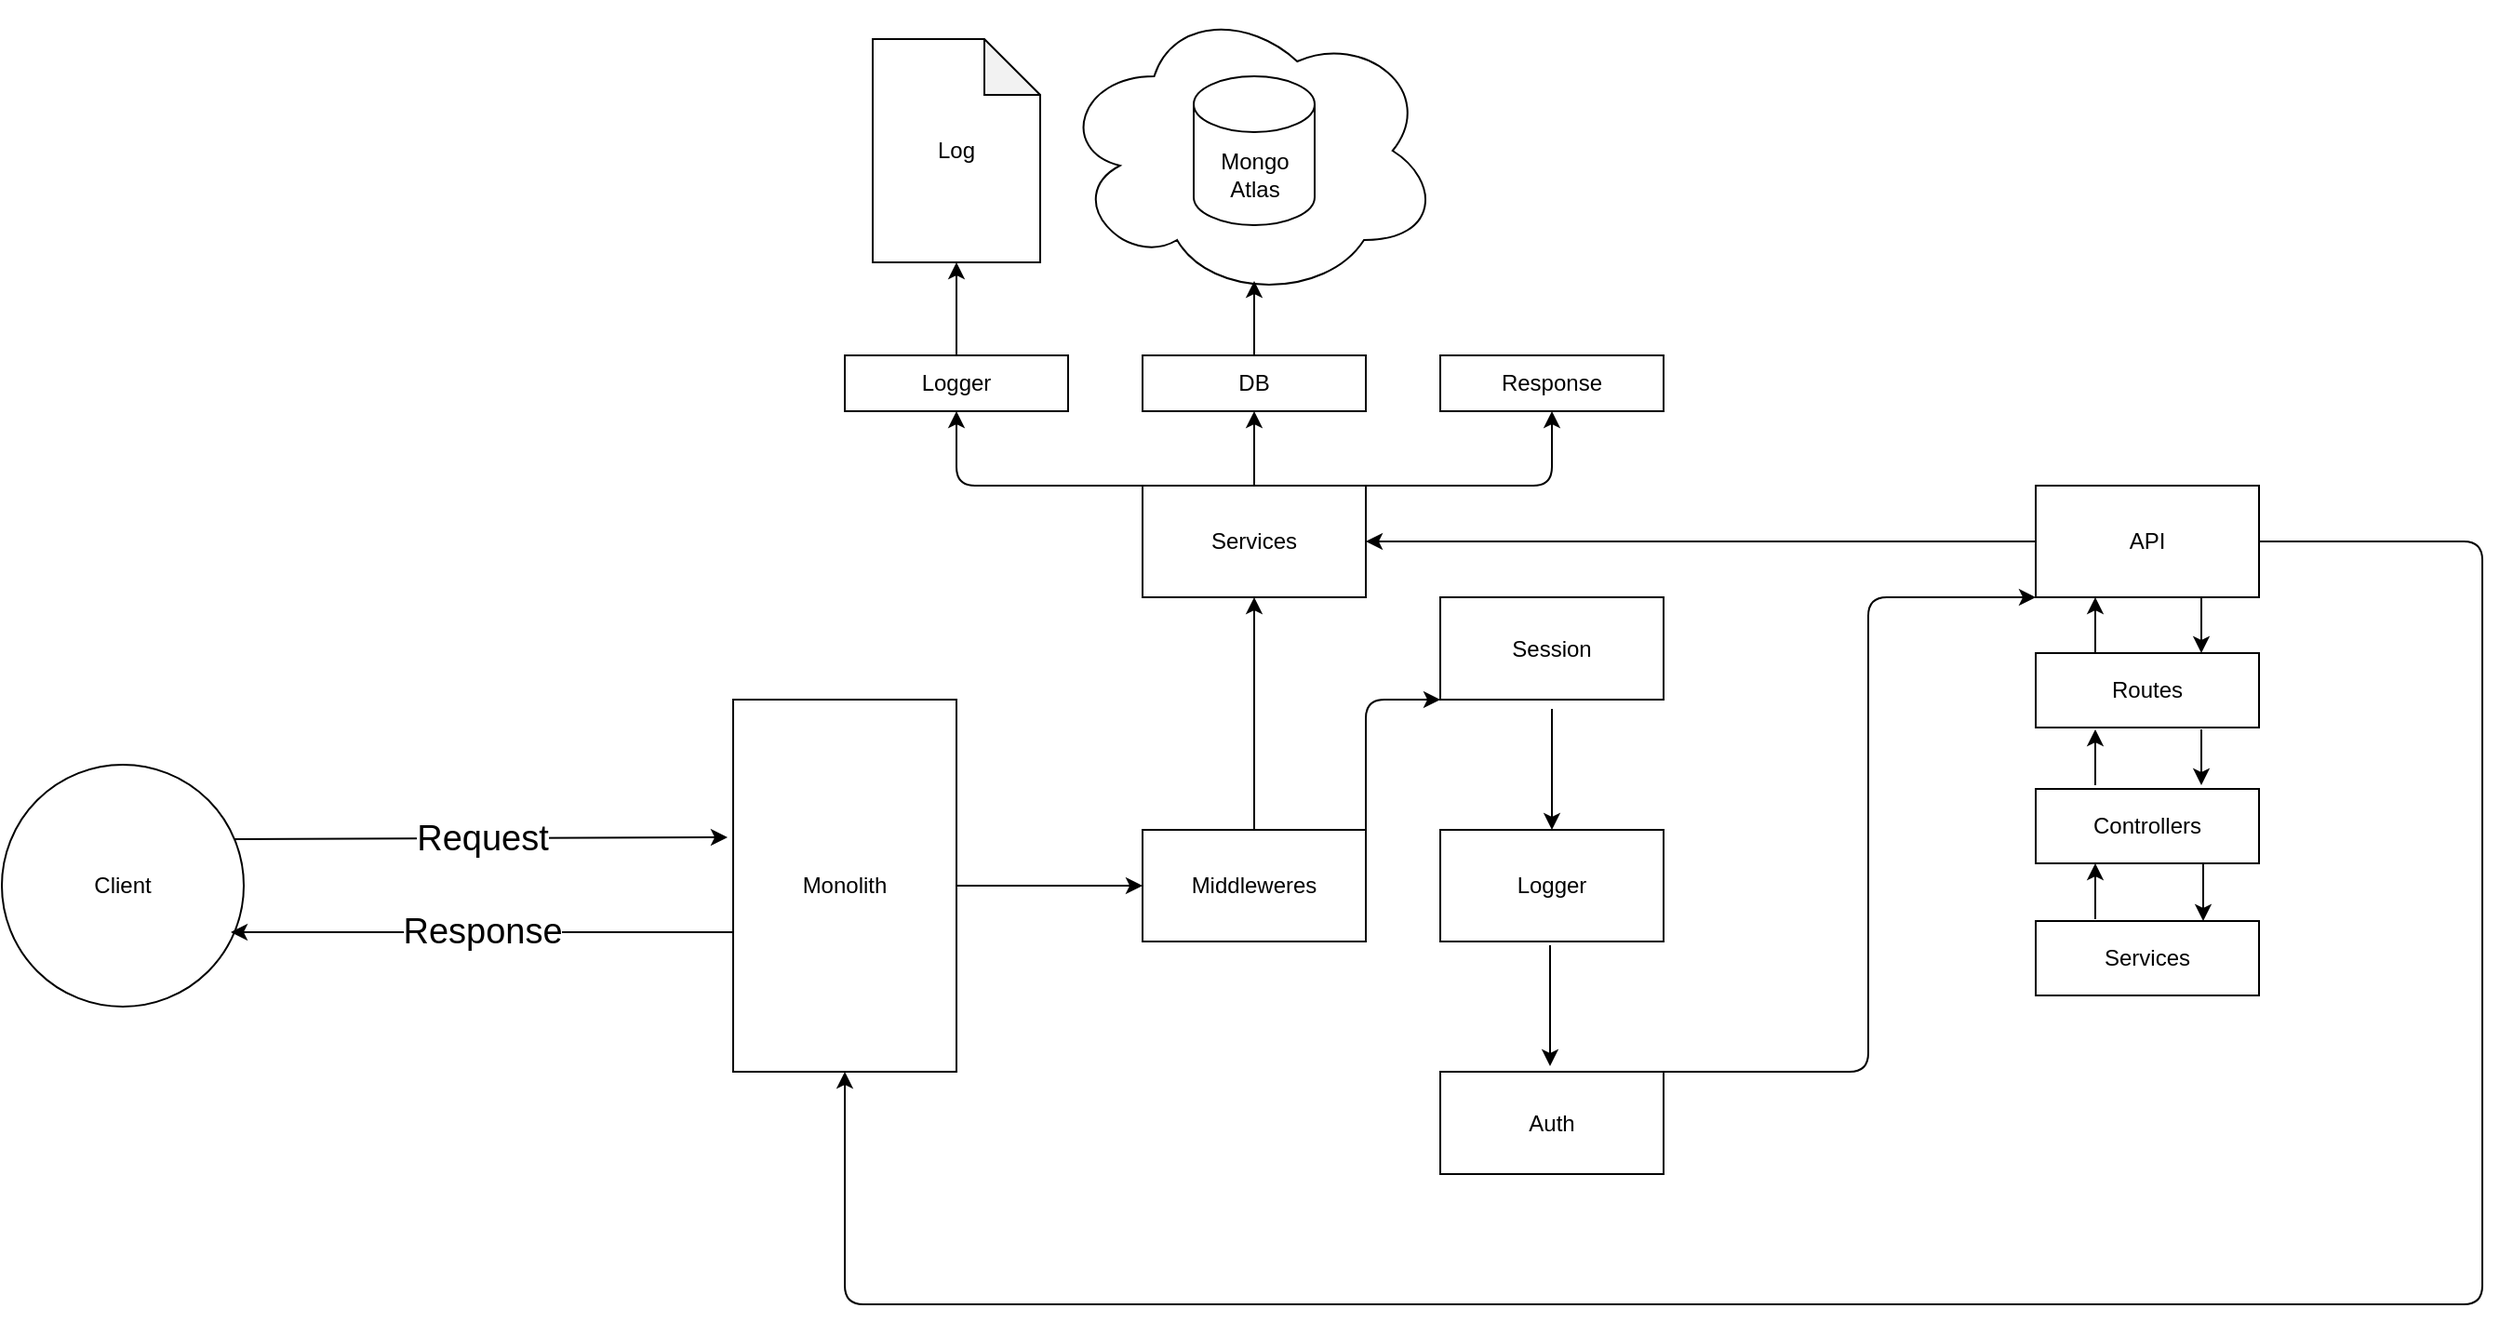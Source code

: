 <mxfile>
    <diagram id="kDv5pijPLuhX5IT0QLHG" name="Page-1">
        <mxGraphModel dx="2056" dy="1146" grid="1" gridSize="10" guides="0" tooltips="1" connect="1" arrows="1" fold="1" page="0" pageScale="1" pageWidth="827" pageHeight="1169" math="0" shadow="0">
            <root>
                <mxCell id="0"/>
                <mxCell id="1" parent="0"/>
                <mxCell id="140" value="" style="ellipse;shape=cloud;whiteSpace=wrap;html=1;" vertex="1" parent="1">
                    <mxGeometry x="275" y="60" width="205" height="160" as="geometry"/>
                </mxCell>
                <mxCell id="20" value="Client" style="ellipse;whiteSpace=wrap;html=1;aspect=fixed;" vertex="1" parent="1">
                    <mxGeometry x="-293" y="470" width="130" height="130" as="geometry"/>
                </mxCell>
                <mxCell id="71" value="" style="edgeStyle=none;html=1;" edge="1" parent="1" source="33" target="69">
                    <mxGeometry relative="1" as="geometry"/>
                </mxCell>
                <mxCell id="33" value="Monolith" style="whiteSpace=wrap;html=1;" vertex="1" parent="1">
                    <mxGeometry x="100" y="435" width="120" height="200" as="geometry"/>
                </mxCell>
                <mxCell id="75" value="" style="edgeStyle=none;html=1;entryX=0.5;entryY=1;entryDx=0;entryDy=0;exitX=1;exitY=0;exitDx=0;exitDy=0;" edge="1" parent="1" source="66" target="74">
                    <mxGeometry relative="1" as="geometry">
                        <mxPoint x="540" y="350" as="sourcePoint"/>
                        <Array as="points">
                            <mxPoint x="540" y="320"/>
                        </Array>
                    </mxGeometry>
                </mxCell>
                <mxCell id="77" value="" style="edgeStyle=none;html=1;" edge="1" parent="1" source="66" target="76">
                    <mxGeometry relative="1" as="geometry"/>
                </mxCell>
                <mxCell id="80" value="" style="edgeStyle=none;html=1;entryX=0.5;entryY=1;entryDx=0;entryDy=0;exitX=0;exitY=0;exitDx=0;exitDy=0;" edge="1" parent="1" source="66" target="78">
                    <mxGeometry relative="1" as="geometry">
                        <mxPoint x="310" y="320" as="sourcePoint"/>
                        <Array as="points">
                            <mxPoint x="220" y="320"/>
                        </Array>
                    </mxGeometry>
                </mxCell>
                <mxCell id="66" value="Services" style="whiteSpace=wrap;html=1;" vertex="1" parent="1">
                    <mxGeometry x="320" y="320" width="120" height="60" as="geometry"/>
                </mxCell>
                <mxCell id="82" value="" style="edgeStyle=none;html=1;entryX=0;entryY=1;entryDx=0;entryDy=0;exitX=1;exitY=0;exitDx=0;exitDy=0;" edge="1" parent="1" source="69" target="81">
                    <mxGeometry relative="1" as="geometry">
                        <Array as="points">
                            <mxPoint x="440" y="435"/>
                        </Array>
                    </mxGeometry>
                </mxCell>
                <mxCell id="87" value="" style="edgeStyle=none;html=1;" edge="1" parent="1" target="83">
                    <mxGeometry relative="1" as="geometry">
                        <mxPoint x="540" y="440" as="sourcePoint"/>
                    </mxGeometry>
                </mxCell>
                <mxCell id="134" value="" style="edgeStyle=none;html=1;entryX=0.5;entryY=1;entryDx=0;entryDy=0;" edge="1" parent="1" source="69" target="66">
                    <mxGeometry relative="1" as="geometry">
                        <mxPoint x="380" y="425" as="targetPoint"/>
                    </mxGeometry>
                </mxCell>
                <mxCell id="69" value="Middleweres" style="whiteSpace=wrap;html=1;" vertex="1" parent="1">
                    <mxGeometry x="320" y="505" width="120" height="60" as="geometry"/>
                </mxCell>
                <mxCell id="72" value="API" style="whiteSpace=wrap;html=1;" vertex="1" parent="1">
                    <mxGeometry x="800" y="320" width="120" height="60" as="geometry"/>
                </mxCell>
                <mxCell id="74" value="Response" style="whiteSpace=wrap;html=1;" vertex="1" parent="1">
                    <mxGeometry x="480" y="250" width="120" height="30" as="geometry"/>
                </mxCell>
                <mxCell id="132" value="" style="edgeStyle=none;html=1;" edge="1" parent="1" source="76">
                    <mxGeometry relative="1" as="geometry">
                        <mxPoint x="380" y="210" as="targetPoint"/>
                    </mxGeometry>
                </mxCell>
                <mxCell id="76" value="DB" style="whiteSpace=wrap;html=1;" vertex="1" parent="1">
                    <mxGeometry x="320" y="250" width="120" height="30" as="geometry"/>
                </mxCell>
                <mxCell id="131" value="" style="edgeStyle=none;html=1;startArrow=none;" edge="1" parent="1">
                    <mxGeometry relative="1" as="geometry">
                        <mxPoint x="220" y="210" as="sourcePoint"/>
                        <mxPoint x="220" y="200" as="targetPoint"/>
                    </mxGeometry>
                </mxCell>
                <mxCell id="78" value="Logger" style="whiteSpace=wrap;html=1;" vertex="1" parent="1">
                    <mxGeometry x="160" y="250" width="120" height="30" as="geometry"/>
                </mxCell>
                <mxCell id="81" value="Session" style="whiteSpace=wrap;html=1;" vertex="1" parent="1">
                    <mxGeometry x="480" y="380" width="120" height="55" as="geometry"/>
                </mxCell>
                <mxCell id="83" value="Logger" style="whiteSpace=wrap;html=1;" vertex="1" parent="1">
                    <mxGeometry x="480" y="505" width="120" height="60" as="geometry"/>
                </mxCell>
                <mxCell id="86" value="Auth" style="whiteSpace=wrap;html=1;" vertex="1" parent="1">
                    <mxGeometry x="480" y="635" width="120" height="55" as="geometry"/>
                </mxCell>
                <mxCell id="102" value="" style="edgeStyle=none;html=1;" edge="1" parent="1">
                    <mxGeometry relative="1" as="geometry">
                        <mxPoint x="889" y="451" as="sourcePoint"/>
                        <mxPoint x="889" y="481" as="targetPoint"/>
                    </mxGeometry>
                </mxCell>
                <mxCell id="89" value="Routes" style="whiteSpace=wrap;html=1;" vertex="1" parent="1">
                    <mxGeometry x="800" y="410" width="120" height="40" as="geometry"/>
                </mxCell>
                <mxCell id="103" value="" style="edgeStyle=none;html=1;exitX=0.75;exitY=1;exitDx=0;exitDy=0;entryX=0.75;entryY=0;entryDx=0;entryDy=0;" edge="1" parent="1" source="97" target="98">
                    <mxGeometry relative="1" as="geometry"/>
                </mxCell>
                <mxCell id="97" value="Controllers" style="whiteSpace=wrap;html=1;" vertex="1" parent="1">
                    <mxGeometry x="800" y="483" width="120" height="40" as="geometry"/>
                </mxCell>
                <mxCell id="98" value="Services" style="whiteSpace=wrap;html=1;" vertex="1" parent="1">
                    <mxGeometry x="800" y="554" width="120" height="40" as="geometry"/>
                </mxCell>
                <mxCell id="112" value="" style="endArrow=classic;html=1;" edge="1" parent="1">
                    <mxGeometry width="50" height="50" relative="1" as="geometry">
                        <mxPoint x="832" y="553" as="sourcePoint"/>
                        <mxPoint x="832" y="523" as="targetPoint"/>
                    </mxGeometry>
                </mxCell>
                <mxCell id="113" value="" style="edgeStyle=none;html=1;" edge="1" parent="1">
                    <mxGeometry relative="1" as="geometry">
                        <mxPoint x="889" y="380" as="sourcePoint"/>
                        <mxPoint x="889" y="410" as="targetPoint"/>
                    </mxGeometry>
                </mxCell>
                <mxCell id="114" value="" style="endArrow=classic;html=1;" edge="1" parent="1">
                    <mxGeometry width="50" height="50" relative="1" as="geometry">
                        <mxPoint x="832" y="481" as="sourcePoint"/>
                        <mxPoint x="832" y="451" as="targetPoint"/>
                    </mxGeometry>
                </mxCell>
                <mxCell id="115" value="" style="endArrow=classic;html=1;" edge="1" parent="1">
                    <mxGeometry width="50" height="50" relative="1" as="geometry">
                        <mxPoint x="832" y="410" as="sourcePoint"/>
                        <mxPoint x="832" y="380" as="targetPoint"/>
                    </mxGeometry>
                </mxCell>
                <mxCell id="121" value="" style="endArrow=classic;html=1;entryX=1;entryY=0.5;entryDx=0;entryDy=0;exitX=0;exitY=0.5;exitDx=0;exitDy=0;" edge="1" parent="1" source="72" target="66">
                    <mxGeometry width="50" height="50" relative="1" as="geometry">
                        <mxPoint x="680" y="360" as="sourcePoint"/>
                        <mxPoint x="730" y="310" as="targetPoint"/>
                    </mxGeometry>
                </mxCell>
                <mxCell id="123" value="" style="edgeStyle=none;html=1;" edge="1" parent="1">
                    <mxGeometry relative="1" as="geometry">
                        <mxPoint x="539" y="567" as="sourcePoint"/>
                        <mxPoint x="539" y="632" as="targetPoint"/>
                    </mxGeometry>
                </mxCell>
                <mxCell id="124" value="" style="endArrow=classic;html=1;exitX=1;exitY=0;exitDx=0;exitDy=0;entryX=0;entryY=1;entryDx=0;entryDy=0;" edge="1" parent="1" source="86" target="72">
                    <mxGeometry width="50" height="50" relative="1" as="geometry">
                        <mxPoint x="600" y="632.5" as="sourcePoint"/>
                        <mxPoint x="650" y="582.5" as="targetPoint"/>
                        <Array as="points">
                            <mxPoint x="710" y="635"/>
                            <mxPoint x="710" y="380"/>
                        </Array>
                    </mxGeometry>
                </mxCell>
                <mxCell id="125" value="" style="endArrow=classic;html=1;exitX=1;exitY=0.5;exitDx=0;exitDy=0;entryX=0.5;entryY=1;entryDx=0;entryDy=0;" edge="1" parent="1" source="72" target="33">
                    <mxGeometry width="50" height="50" relative="1" as="geometry">
                        <mxPoint x="320" y="550" as="sourcePoint"/>
                        <mxPoint x="-130" y="760" as="targetPoint"/>
                        <Array as="points">
                            <mxPoint x="1040" y="350"/>
                            <mxPoint x="1040" y="760"/>
                            <mxPoint x="160" y="760"/>
                        </Array>
                    </mxGeometry>
                </mxCell>
                <mxCell id="135" value="Mongo Atlas" style="shape=cylinder3;whiteSpace=wrap;html=1;boundedLbl=1;backgroundOutline=1;size=15;" vertex="1" parent="1">
                    <mxGeometry x="347.5" y="100" width="65" height="80" as="geometry"/>
                </mxCell>
                <mxCell id="137" value="" style="edgeStyle=none;html=1;endArrow=none;" edge="1" parent="1" source="78">
                    <mxGeometry relative="1" as="geometry">
                        <mxPoint x="220" y="250" as="sourcePoint"/>
                        <mxPoint x="220" y="210" as="targetPoint"/>
                    </mxGeometry>
                </mxCell>
                <mxCell id="138" value="Log" style="shape=note;whiteSpace=wrap;html=1;backgroundOutline=1;darkOpacity=0.05;" vertex="1" parent="1">
                    <mxGeometry x="175" y="80" width="90" height="120" as="geometry"/>
                </mxCell>
                <mxCell id="141" value="" style="endArrow=classic;html=1;exitX=0.962;exitY=0.308;exitDx=0;exitDy=0;exitPerimeter=0;entryX=-0.025;entryY=0.37;entryDx=0;entryDy=0;entryPerimeter=0;" edge="1" parent="1" source="20" target="33">
                    <mxGeometry relative="1" as="geometry">
                        <mxPoint x="-110" y="483" as="sourcePoint"/>
                        <mxPoint x="-10" y="483" as="targetPoint"/>
                    </mxGeometry>
                </mxCell>
                <mxCell id="142" value="&lt;font style=&quot;font-size: 19px;&quot;&gt;Request&lt;/font&gt;" style="edgeLabel;resizable=0;html=1;align=center;verticalAlign=middle;" connectable="0" vertex="1" parent="141">
                    <mxGeometry relative="1" as="geometry"/>
                </mxCell>
                <mxCell id="143" value="" style="endArrow=classic;html=1;exitX=0;exitY=0.625;exitDx=0;exitDy=0;exitPerimeter=0;" edge="1" parent="1" source="33">
                    <mxGeometry relative="1" as="geometry">
                        <mxPoint x="-158.04" y="541.04" as="sourcePoint"/>
                        <mxPoint x="-170" y="560" as="targetPoint"/>
                    </mxGeometry>
                </mxCell>
                <mxCell id="144" value="&lt;font style=&quot;font-size: 19px;&quot;&gt;Response&lt;/font&gt;" style="edgeLabel;resizable=0;html=1;align=center;verticalAlign=middle;" connectable="0" vertex="1" parent="143">
                    <mxGeometry relative="1" as="geometry"/>
                </mxCell>
            </root>
        </mxGraphModel>
    </diagram>
</mxfile>